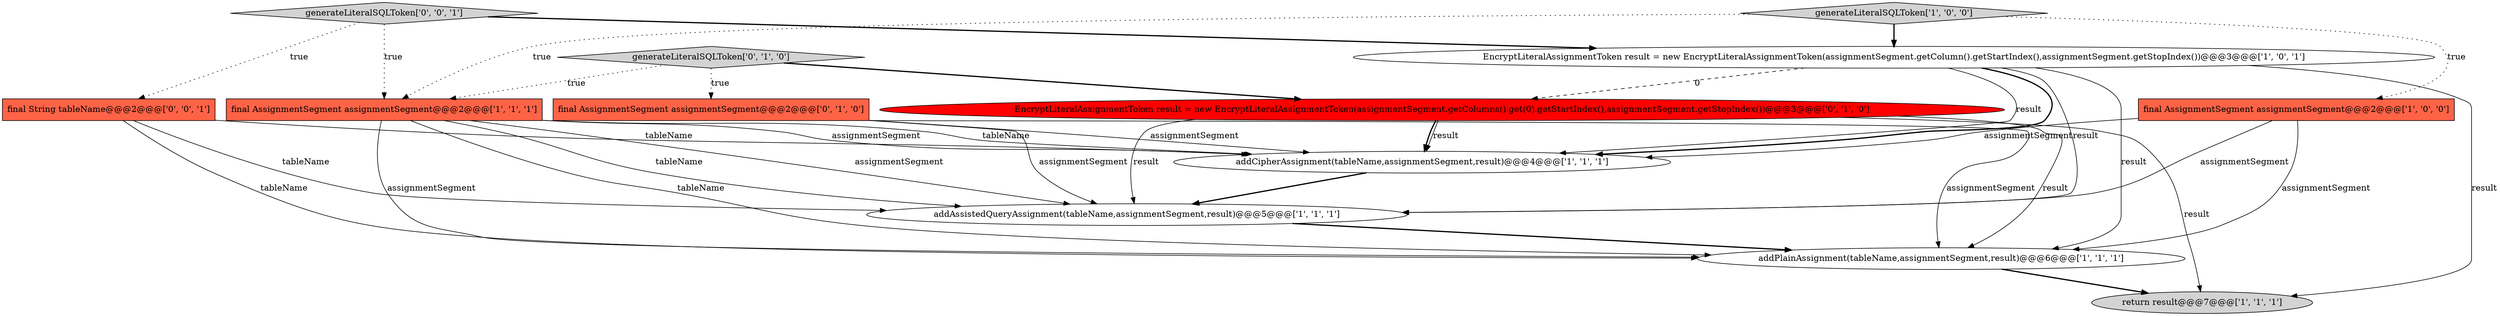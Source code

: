 digraph {
6 [style = filled, label = "final AssignmentSegment assignmentSegment@@@2@@@['1', '1', '1']", fillcolor = tomato, shape = box image = "AAA0AAABBB1BBB"];
5 [style = filled, label = "EncryptLiteralAssignmentToken result = new EncryptLiteralAssignmentToken(assignmentSegment.getColumn().getStartIndex(),assignmentSegment.getStopIndex())@@@3@@@['1', '0', '1']", fillcolor = white, shape = ellipse image = "AAA0AAABBB1BBB"];
4 [style = filled, label = "final AssignmentSegment assignmentSegment@@@2@@@['1', '0', '0']", fillcolor = tomato, shape = box image = "AAA0AAABBB1BBB"];
7 [style = filled, label = "addAssistedQueryAssignment(tableName,assignmentSegment,result)@@@5@@@['1', '1', '1']", fillcolor = white, shape = ellipse image = "AAA0AAABBB1BBB"];
8 [style = filled, label = "final AssignmentSegment assignmentSegment@@@2@@@['0', '1', '0']", fillcolor = tomato, shape = box image = "AAA0AAABBB2BBB"];
12 [style = filled, label = "final String tableName@@@2@@@['0', '0', '1']", fillcolor = tomato, shape = box image = "AAA0AAABBB3BBB"];
1 [style = filled, label = "addPlainAssignment(tableName,assignmentSegment,result)@@@6@@@['1', '1', '1']", fillcolor = white, shape = ellipse image = "AAA0AAABBB1BBB"];
2 [style = filled, label = "addCipherAssignment(tableName,assignmentSegment,result)@@@4@@@['1', '1', '1']", fillcolor = white, shape = ellipse image = "AAA0AAABBB1BBB"];
3 [style = filled, label = "generateLiteralSQLToken['1', '0', '0']", fillcolor = lightgray, shape = diamond image = "AAA0AAABBB1BBB"];
9 [style = filled, label = "generateLiteralSQLToken['0', '1', '0']", fillcolor = lightgray, shape = diamond image = "AAA0AAABBB2BBB"];
10 [style = filled, label = "EncryptLiteralAssignmentToken result = new EncryptLiteralAssignmentToken(assignmentSegment.getColumns().get(0).getStartIndex(),assignmentSegment.getStopIndex())@@@3@@@['0', '1', '0']", fillcolor = red, shape = ellipse image = "AAA1AAABBB2BBB"];
0 [style = filled, label = "return result@@@7@@@['1', '1', '1']", fillcolor = lightgray, shape = ellipse image = "AAA0AAABBB1BBB"];
11 [style = filled, label = "generateLiteralSQLToken['0', '0', '1']", fillcolor = lightgray, shape = diamond image = "AAA0AAABBB3BBB"];
4->7 [style = solid, label="assignmentSegment"];
5->0 [style = solid, label="result"];
6->1 [style = solid, label="assignmentSegment"];
7->1 [style = bold, label=""];
4->2 [style = solid, label="assignmentSegment"];
5->2 [style = solid, label="result"];
6->7 [style = solid, label="assignmentSegment"];
6->2 [style = solid, label="tableName"];
11->12 [style = dotted, label="true"];
3->4 [style = dotted, label="true"];
8->2 [style = solid, label="assignmentSegment"];
8->7 [style = solid, label="assignmentSegment"];
1->0 [style = bold, label=""];
9->10 [style = bold, label=""];
3->6 [style = dotted, label="true"];
9->6 [style = dotted, label="true"];
10->7 [style = solid, label="result"];
6->2 [style = solid, label="assignmentSegment"];
6->1 [style = solid, label="tableName"];
9->8 [style = dotted, label="true"];
8->1 [style = solid, label="assignmentSegment"];
12->7 [style = solid, label="tableName"];
11->5 [style = bold, label=""];
5->2 [style = bold, label=""];
6->7 [style = solid, label="tableName"];
3->5 [style = bold, label=""];
12->2 [style = solid, label="tableName"];
5->10 [style = dashed, label="0"];
11->6 [style = dotted, label="true"];
5->1 [style = solid, label="result"];
10->2 [style = bold, label=""];
12->1 [style = solid, label="tableName"];
2->7 [style = bold, label=""];
5->7 [style = solid, label="result"];
10->0 [style = solid, label="result"];
10->2 [style = solid, label="result"];
10->1 [style = solid, label="result"];
4->1 [style = solid, label="assignmentSegment"];
}
